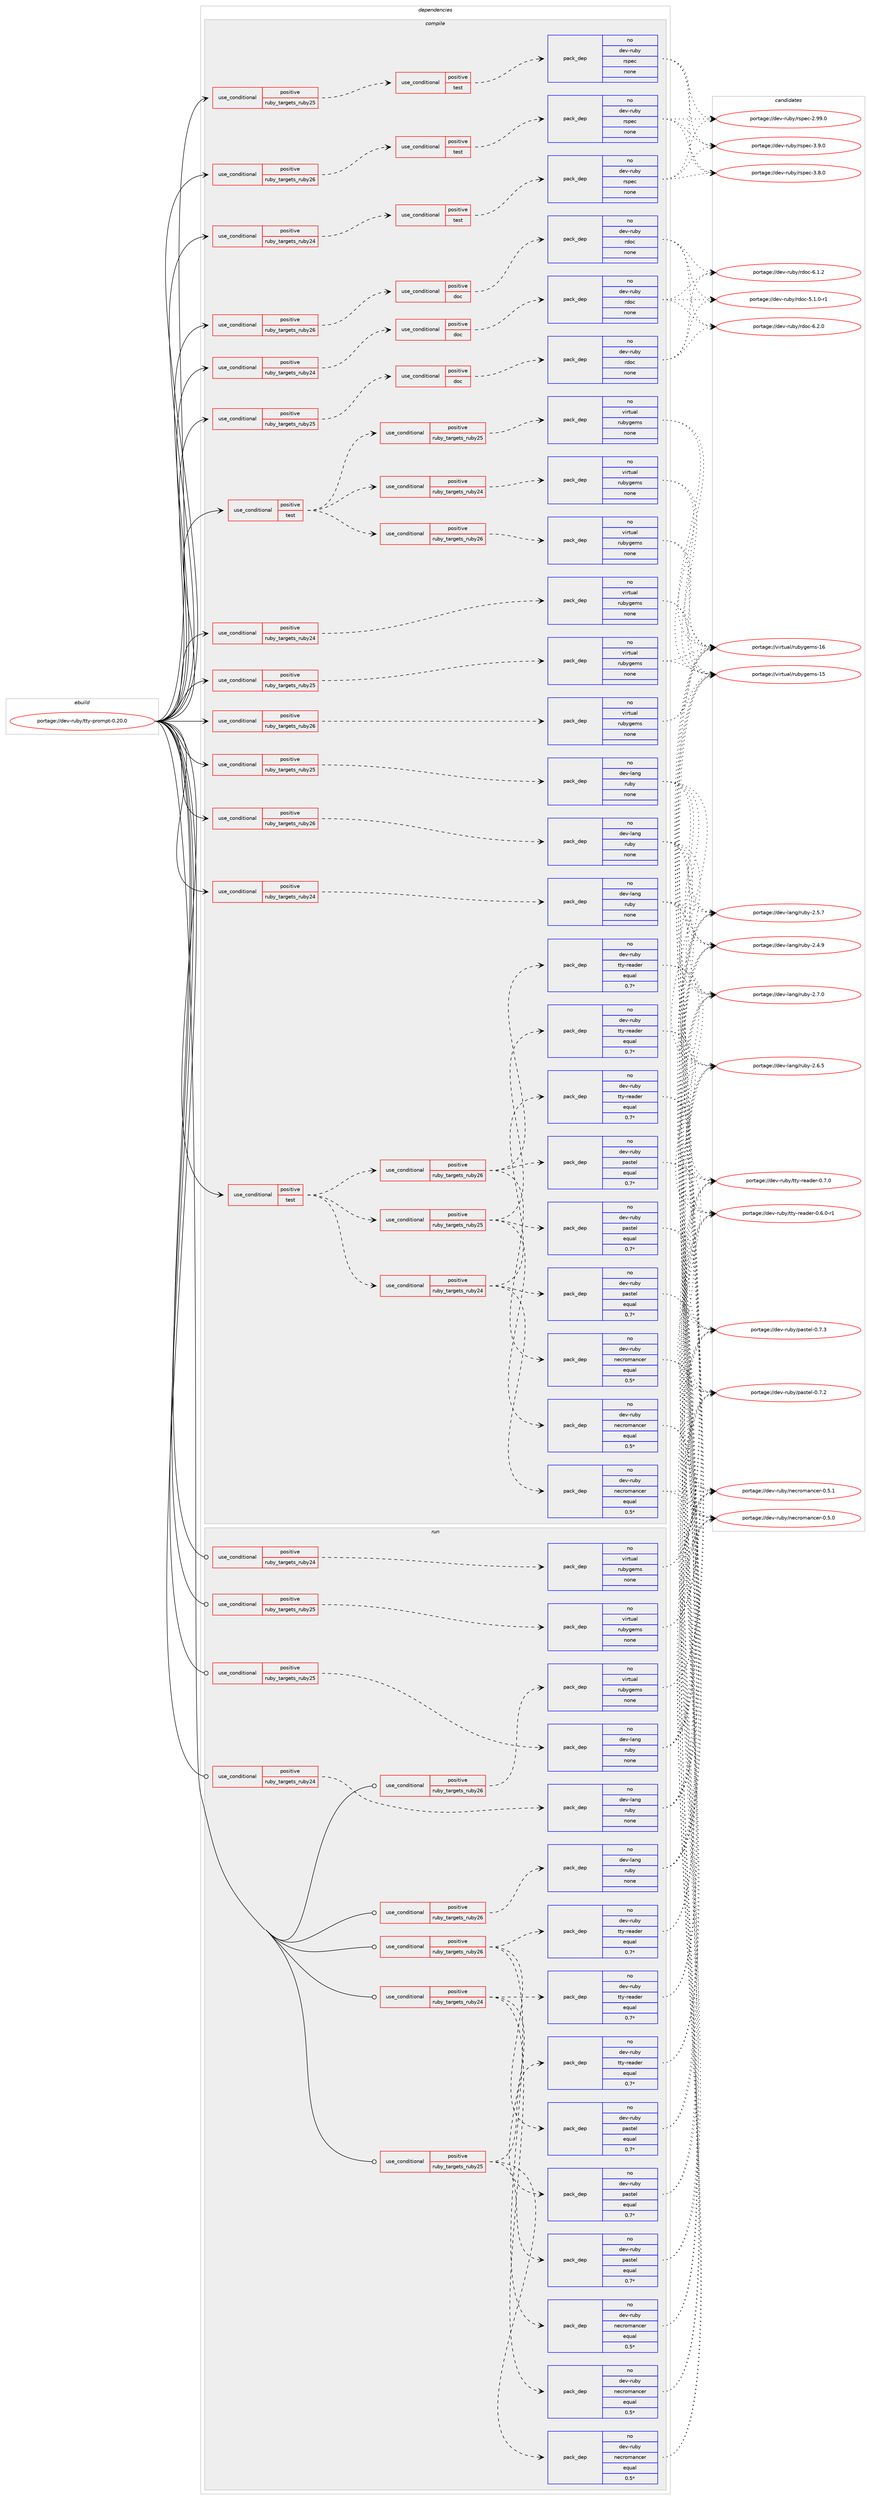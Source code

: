 digraph prolog {

# *************
# Graph options
# *************

newrank=true;
concentrate=true;
compound=true;
graph [rankdir=LR,fontname=Helvetica,fontsize=10,ranksep=1.5];#, ranksep=2.5, nodesep=0.2];
edge  [arrowhead=vee];
node  [fontname=Helvetica,fontsize=10];

# **********
# The ebuild
# **********

subgraph cluster_leftcol {
color=gray;
label=<<i>ebuild</i>>;
id [label="portage://dev-ruby/tty-prompt-0.20.0", color=red, width=4, href="../dev-ruby/tty-prompt-0.20.0.svg"];
}

# ****************
# The dependencies
# ****************

subgraph cluster_midcol {
color=gray;
label=<<i>dependencies</i>>;
subgraph cluster_compile {
fillcolor="#eeeeee";
style=filled;
label=<<i>compile</i>>;
subgraph cond65894 {
dependency313075 [label=<<TABLE BORDER="0" CELLBORDER="1" CELLSPACING="0" CELLPADDING="4"><TR><TD ROWSPAN="3" CELLPADDING="10">use_conditional</TD></TR><TR><TD>positive</TD></TR><TR><TD>ruby_targets_ruby24</TD></TR></TABLE>>, shape=none, color=red];
subgraph cond65895 {
dependency313076 [label=<<TABLE BORDER="0" CELLBORDER="1" CELLSPACING="0" CELLPADDING="4"><TR><TD ROWSPAN="3" CELLPADDING="10">use_conditional</TD></TR><TR><TD>positive</TD></TR><TR><TD>doc</TD></TR></TABLE>>, shape=none, color=red];
subgraph pack242450 {
dependency313077 [label=<<TABLE BORDER="0" CELLBORDER="1" CELLSPACING="0" CELLPADDING="4" WIDTH="220"><TR><TD ROWSPAN="6" CELLPADDING="30">pack_dep</TD></TR><TR><TD WIDTH="110">no</TD></TR><TR><TD>dev-ruby</TD></TR><TR><TD>rdoc</TD></TR><TR><TD>none</TD></TR><TR><TD></TD></TR></TABLE>>, shape=none, color=blue];
}
dependency313076:e -> dependency313077:w [weight=20,style="dashed",arrowhead="vee"];
}
dependency313075:e -> dependency313076:w [weight=20,style="dashed",arrowhead="vee"];
}
id:e -> dependency313075:w [weight=20,style="solid",arrowhead="vee"];
subgraph cond65896 {
dependency313078 [label=<<TABLE BORDER="0" CELLBORDER="1" CELLSPACING="0" CELLPADDING="4"><TR><TD ROWSPAN="3" CELLPADDING="10">use_conditional</TD></TR><TR><TD>positive</TD></TR><TR><TD>ruby_targets_ruby24</TD></TR></TABLE>>, shape=none, color=red];
subgraph cond65897 {
dependency313079 [label=<<TABLE BORDER="0" CELLBORDER="1" CELLSPACING="0" CELLPADDING="4"><TR><TD ROWSPAN="3" CELLPADDING="10">use_conditional</TD></TR><TR><TD>positive</TD></TR><TR><TD>test</TD></TR></TABLE>>, shape=none, color=red];
subgraph pack242451 {
dependency313080 [label=<<TABLE BORDER="0" CELLBORDER="1" CELLSPACING="0" CELLPADDING="4" WIDTH="220"><TR><TD ROWSPAN="6" CELLPADDING="30">pack_dep</TD></TR><TR><TD WIDTH="110">no</TD></TR><TR><TD>dev-ruby</TD></TR><TR><TD>rspec</TD></TR><TR><TD>none</TD></TR><TR><TD></TD></TR></TABLE>>, shape=none, color=blue];
}
dependency313079:e -> dependency313080:w [weight=20,style="dashed",arrowhead="vee"];
}
dependency313078:e -> dependency313079:w [weight=20,style="dashed",arrowhead="vee"];
}
id:e -> dependency313078:w [weight=20,style="solid",arrowhead="vee"];
subgraph cond65898 {
dependency313081 [label=<<TABLE BORDER="0" CELLBORDER="1" CELLSPACING="0" CELLPADDING="4"><TR><TD ROWSPAN="3" CELLPADDING="10">use_conditional</TD></TR><TR><TD>positive</TD></TR><TR><TD>ruby_targets_ruby24</TD></TR></TABLE>>, shape=none, color=red];
subgraph pack242452 {
dependency313082 [label=<<TABLE BORDER="0" CELLBORDER="1" CELLSPACING="0" CELLPADDING="4" WIDTH="220"><TR><TD ROWSPAN="6" CELLPADDING="30">pack_dep</TD></TR><TR><TD WIDTH="110">no</TD></TR><TR><TD>dev-lang</TD></TR><TR><TD>ruby</TD></TR><TR><TD>none</TD></TR><TR><TD></TD></TR></TABLE>>, shape=none, color=blue];
}
dependency313081:e -> dependency313082:w [weight=20,style="dashed",arrowhead="vee"];
}
id:e -> dependency313081:w [weight=20,style="solid",arrowhead="vee"];
subgraph cond65899 {
dependency313083 [label=<<TABLE BORDER="0" CELLBORDER="1" CELLSPACING="0" CELLPADDING="4"><TR><TD ROWSPAN="3" CELLPADDING="10">use_conditional</TD></TR><TR><TD>positive</TD></TR><TR><TD>ruby_targets_ruby24</TD></TR></TABLE>>, shape=none, color=red];
subgraph pack242453 {
dependency313084 [label=<<TABLE BORDER="0" CELLBORDER="1" CELLSPACING="0" CELLPADDING="4" WIDTH="220"><TR><TD ROWSPAN="6" CELLPADDING="30">pack_dep</TD></TR><TR><TD WIDTH="110">no</TD></TR><TR><TD>virtual</TD></TR><TR><TD>rubygems</TD></TR><TR><TD>none</TD></TR><TR><TD></TD></TR></TABLE>>, shape=none, color=blue];
}
dependency313083:e -> dependency313084:w [weight=20,style="dashed",arrowhead="vee"];
}
id:e -> dependency313083:w [weight=20,style="solid",arrowhead="vee"];
subgraph cond65900 {
dependency313085 [label=<<TABLE BORDER="0" CELLBORDER="1" CELLSPACING="0" CELLPADDING="4"><TR><TD ROWSPAN="3" CELLPADDING="10">use_conditional</TD></TR><TR><TD>positive</TD></TR><TR><TD>ruby_targets_ruby25</TD></TR></TABLE>>, shape=none, color=red];
subgraph cond65901 {
dependency313086 [label=<<TABLE BORDER="0" CELLBORDER="1" CELLSPACING="0" CELLPADDING="4"><TR><TD ROWSPAN="3" CELLPADDING="10">use_conditional</TD></TR><TR><TD>positive</TD></TR><TR><TD>doc</TD></TR></TABLE>>, shape=none, color=red];
subgraph pack242454 {
dependency313087 [label=<<TABLE BORDER="0" CELLBORDER="1" CELLSPACING="0" CELLPADDING="4" WIDTH="220"><TR><TD ROWSPAN="6" CELLPADDING="30">pack_dep</TD></TR><TR><TD WIDTH="110">no</TD></TR><TR><TD>dev-ruby</TD></TR><TR><TD>rdoc</TD></TR><TR><TD>none</TD></TR><TR><TD></TD></TR></TABLE>>, shape=none, color=blue];
}
dependency313086:e -> dependency313087:w [weight=20,style="dashed",arrowhead="vee"];
}
dependency313085:e -> dependency313086:w [weight=20,style="dashed",arrowhead="vee"];
}
id:e -> dependency313085:w [weight=20,style="solid",arrowhead="vee"];
subgraph cond65902 {
dependency313088 [label=<<TABLE BORDER="0" CELLBORDER="1" CELLSPACING="0" CELLPADDING="4"><TR><TD ROWSPAN="3" CELLPADDING="10">use_conditional</TD></TR><TR><TD>positive</TD></TR><TR><TD>ruby_targets_ruby25</TD></TR></TABLE>>, shape=none, color=red];
subgraph cond65903 {
dependency313089 [label=<<TABLE BORDER="0" CELLBORDER="1" CELLSPACING="0" CELLPADDING="4"><TR><TD ROWSPAN="3" CELLPADDING="10">use_conditional</TD></TR><TR><TD>positive</TD></TR><TR><TD>test</TD></TR></TABLE>>, shape=none, color=red];
subgraph pack242455 {
dependency313090 [label=<<TABLE BORDER="0" CELLBORDER="1" CELLSPACING="0" CELLPADDING="4" WIDTH="220"><TR><TD ROWSPAN="6" CELLPADDING="30">pack_dep</TD></TR><TR><TD WIDTH="110">no</TD></TR><TR><TD>dev-ruby</TD></TR><TR><TD>rspec</TD></TR><TR><TD>none</TD></TR><TR><TD></TD></TR></TABLE>>, shape=none, color=blue];
}
dependency313089:e -> dependency313090:w [weight=20,style="dashed",arrowhead="vee"];
}
dependency313088:e -> dependency313089:w [weight=20,style="dashed",arrowhead="vee"];
}
id:e -> dependency313088:w [weight=20,style="solid",arrowhead="vee"];
subgraph cond65904 {
dependency313091 [label=<<TABLE BORDER="0" CELLBORDER="1" CELLSPACING="0" CELLPADDING="4"><TR><TD ROWSPAN="3" CELLPADDING="10">use_conditional</TD></TR><TR><TD>positive</TD></TR><TR><TD>ruby_targets_ruby25</TD></TR></TABLE>>, shape=none, color=red];
subgraph pack242456 {
dependency313092 [label=<<TABLE BORDER="0" CELLBORDER="1" CELLSPACING="0" CELLPADDING="4" WIDTH="220"><TR><TD ROWSPAN="6" CELLPADDING="30">pack_dep</TD></TR><TR><TD WIDTH="110">no</TD></TR><TR><TD>dev-lang</TD></TR><TR><TD>ruby</TD></TR><TR><TD>none</TD></TR><TR><TD></TD></TR></TABLE>>, shape=none, color=blue];
}
dependency313091:e -> dependency313092:w [weight=20,style="dashed",arrowhead="vee"];
}
id:e -> dependency313091:w [weight=20,style="solid",arrowhead="vee"];
subgraph cond65905 {
dependency313093 [label=<<TABLE BORDER="0" CELLBORDER="1" CELLSPACING="0" CELLPADDING="4"><TR><TD ROWSPAN="3" CELLPADDING="10">use_conditional</TD></TR><TR><TD>positive</TD></TR><TR><TD>ruby_targets_ruby25</TD></TR></TABLE>>, shape=none, color=red];
subgraph pack242457 {
dependency313094 [label=<<TABLE BORDER="0" CELLBORDER="1" CELLSPACING="0" CELLPADDING="4" WIDTH="220"><TR><TD ROWSPAN="6" CELLPADDING="30">pack_dep</TD></TR><TR><TD WIDTH="110">no</TD></TR><TR><TD>virtual</TD></TR><TR><TD>rubygems</TD></TR><TR><TD>none</TD></TR><TR><TD></TD></TR></TABLE>>, shape=none, color=blue];
}
dependency313093:e -> dependency313094:w [weight=20,style="dashed",arrowhead="vee"];
}
id:e -> dependency313093:w [weight=20,style="solid",arrowhead="vee"];
subgraph cond65906 {
dependency313095 [label=<<TABLE BORDER="0" CELLBORDER="1" CELLSPACING="0" CELLPADDING="4"><TR><TD ROWSPAN="3" CELLPADDING="10">use_conditional</TD></TR><TR><TD>positive</TD></TR><TR><TD>ruby_targets_ruby26</TD></TR></TABLE>>, shape=none, color=red];
subgraph cond65907 {
dependency313096 [label=<<TABLE BORDER="0" CELLBORDER="1" CELLSPACING="0" CELLPADDING="4"><TR><TD ROWSPAN="3" CELLPADDING="10">use_conditional</TD></TR><TR><TD>positive</TD></TR><TR><TD>doc</TD></TR></TABLE>>, shape=none, color=red];
subgraph pack242458 {
dependency313097 [label=<<TABLE BORDER="0" CELLBORDER="1" CELLSPACING="0" CELLPADDING="4" WIDTH="220"><TR><TD ROWSPAN="6" CELLPADDING="30">pack_dep</TD></TR><TR><TD WIDTH="110">no</TD></TR><TR><TD>dev-ruby</TD></TR><TR><TD>rdoc</TD></TR><TR><TD>none</TD></TR><TR><TD></TD></TR></TABLE>>, shape=none, color=blue];
}
dependency313096:e -> dependency313097:w [weight=20,style="dashed",arrowhead="vee"];
}
dependency313095:e -> dependency313096:w [weight=20,style="dashed",arrowhead="vee"];
}
id:e -> dependency313095:w [weight=20,style="solid",arrowhead="vee"];
subgraph cond65908 {
dependency313098 [label=<<TABLE BORDER="0" CELLBORDER="1" CELLSPACING="0" CELLPADDING="4"><TR><TD ROWSPAN="3" CELLPADDING="10">use_conditional</TD></TR><TR><TD>positive</TD></TR><TR><TD>ruby_targets_ruby26</TD></TR></TABLE>>, shape=none, color=red];
subgraph cond65909 {
dependency313099 [label=<<TABLE BORDER="0" CELLBORDER="1" CELLSPACING="0" CELLPADDING="4"><TR><TD ROWSPAN="3" CELLPADDING="10">use_conditional</TD></TR><TR><TD>positive</TD></TR><TR><TD>test</TD></TR></TABLE>>, shape=none, color=red];
subgraph pack242459 {
dependency313100 [label=<<TABLE BORDER="0" CELLBORDER="1" CELLSPACING="0" CELLPADDING="4" WIDTH="220"><TR><TD ROWSPAN="6" CELLPADDING="30">pack_dep</TD></TR><TR><TD WIDTH="110">no</TD></TR><TR><TD>dev-ruby</TD></TR><TR><TD>rspec</TD></TR><TR><TD>none</TD></TR><TR><TD></TD></TR></TABLE>>, shape=none, color=blue];
}
dependency313099:e -> dependency313100:w [weight=20,style="dashed",arrowhead="vee"];
}
dependency313098:e -> dependency313099:w [weight=20,style="dashed",arrowhead="vee"];
}
id:e -> dependency313098:w [weight=20,style="solid",arrowhead="vee"];
subgraph cond65910 {
dependency313101 [label=<<TABLE BORDER="0" CELLBORDER="1" CELLSPACING="0" CELLPADDING="4"><TR><TD ROWSPAN="3" CELLPADDING="10">use_conditional</TD></TR><TR><TD>positive</TD></TR><TR><TD>ruby_targets_ruby26</TD></TR></TABLE>>, shape=none, color=red];
subgraph pack242460 {
dependency313102 [label=<<TABLE BORDER="0" CELLBORDER="1" CELLSPACING="0" CELLPADDING="4" WIDTH="220"><TR><TD ROWSPAN="6" CELLPADDING="30">pack_dep</TD></TR><TR><TD WIDTH="110">no</TD></TR><TR><TD>dev-lang</TD></TR><TR><TD>ruby</TD></TR><TR><TD>none</TD></TR><TR><TD></TD></TR></TABLE>>, shape=none, color=blue];
}
dependency313101:e -> dependency313102:w [weight=20,style="dashed",arrowhead="vee"];
}
id:e -> dependency313101:w [weight=20,style="solid",arrowhead="vee"];
subgraph cond65911 {
dependency313103 [label=<<TABLE BORDER="0" CELLBORDER="1" CELLSPACING="0" CELLPADDING="4"><TR><TD ROWSPAN="3" CELLPADDING="10">use_conditional</TD></TR><TR><TD>positive</TD></TR><TR><TD>ruby_targets_ruby26</TD></TR></TABLE>>, shape=none, color=red];
subgraph pack242461 {
dependency313104 [label=<<TABLE BORDER="0" CELLBORDER="1" CELLSPACING="0" CELLPADDING="4" WIDTH="220"><TR><TD ROWSPAN="6" CELLPADDING="30">pack_dep</TD></TR><TR><TD WIDTH="110">no</TD></TR><TR><TD>virtual</TD></TR><TR><TD>rubygems</TD></TR><TR><TD>none</TD></TR><TR><TD></TD></TR></TABLE>>, shape=none, color=blue];
}
dependency313103:e -> dependency313104:w [weight=20,style="dashed",arrowhead="vee"];
}
id:e -> dependency313103:w [weight=20,style="solid",arrowhead="vee"];
subgraph cond65912 {
dependency313105 [label=<<TABLE BORDER="0" CELLBORDER="1" CELLSPACING="0" CELLPADDING="4"><TR><TD ROWSPAN="3" CELLPADDING="10">use_conditional</TD></TR><TR><TD>positive</TD></TR><TR><TD>test</TD></TR></TABLE>>, shape=none, color=red];
subgraph cond65913 {
dependency313106 [label=<<TABLE BORDER="0" CELLBORDER="1" CELLSPACING="0" CELLPADDING="4"><TR><TD ROWSPAN="3" CELLPADDING="10">use_conditional</TD></TR><TR><TD>positive</TD></TR><TR><TD>ruby_targets_ruby24</TD></TR></TABLE>>, shape=none, color=red];
subgraph pack242462 {
dependency313107 [label=<<TABLE BORDER="0" CELLBORDER="1" CELLSPACING="0" CELLPADDING="4" WIDTH="220"><TR><TD ROWSPAN="6" CELLPADDING="30">pack_dep</TD></TR><TR><TD WIDTH="110">no</TD></TR><TR><TD>dev-ruby</TD></TR><TR><TD>necromancer</TD></TR><TR><TD>equal</TD></TR><TR><TD>0.5*</TD></TR></TABLE>>, shape=none, color=blue];
}
dependency313106:e -> dependency313107:w [weight=20,style="dashed",arrowhead="vee"];
subgraph pack242463 {
dependency313108 [label=<<TABLE BORDER="0" CELLBORDER="1" CELLSPACING="0" CELLPADDING="4" WIDTH="220"><TR><TD ROWSPAN="6" CELLPADDING="30">pack_dep</TD></TR><TR><TD WIDTH="110">no</TD></TR><TR><TD>dev-ruby</TD></TR><TR><TD>pastel</TD></TR><TR><TD>equal</TD></TR><TR><TD>0.7*</TD></TR></TABLE>>, shape=none, color=blue];
}
dependency313106:e -> dependency313108:w [weight=20,style="dashed",arrowhead="vee"];
subgraph pack242464 {
dependency313109 [label=<<TABLE BORDER="0" CELLBORDER="1" CELLSPACING="0" CELLPADDING="4" WIDTH="220"><TR><TD ROWSPAN="6" CELLPADDING="30">pack_dep</TD></TR><TR><TD WIDTH="110">no</TD></TR><TR><TD>dev-ruby</TD></TR><TR><TD>tty-reader</TD></TR><TR><TD>equal</TD></TR><TR><TD>0.7*</TD></TR></TABLE>>, shape=none, color=blue];
}
dependency313106:e -> dependency313109:w [weight=20,style="dashed",arrowhead="vee"];
}
dependency313105:e -> dependency313106:w [weight=20,style="dashed",arrowhead="vee"];
subgraph cond65914 {
dependency313110 [label=<<TABLE BORDER="0" CELLBORDER="1" CELLSPACING="0" CELLPADDING="4"><TR><TD ROWSPAN="3" CELLPADDING="10">use_conditional</TD></TR><TR><TD>positive</TD></TR><TR><TD>ruby_targets_ruby25</TD></TR></TABLE>>, shape=none, color=red];
subgraph pack242465 {
dependency313111 [label=<<TABLE BORDER="0" CELLBORDER="1" CELLSPACING="0" CELLPADDING="4" WIDTH="220"><TR><TD ROWSPAN="6" CELLPADDING="30">pack_dep</TD></TR><TR><TD WIDTH="110">no</TD></TR><TR><TD>dev-ruby</TD></TR><TR><TD>necromancer</TD></TR><TR><TD>equal</TD></TR><TR><TD>0.5*</TD></TR></TABLE>>, shape=none, color=blue];
}
dependency313110:e -> dependency313111:w [weight=20,style="dashed",arrowhead="vee"];
subgraph pack242466 {
dependency313112 [label=<<TABLE BORDER="0" CELLBORDER="1" CELLSPACING="0" CELLPADDING="4" WIDTH="220"><TR><TD ROWSPAN="6" CELLPADDING="30">pack_dep</TD></TR><TR><TD WIDTH="110">no</TD></TR><TR><TD>dev-ruby</TD></TR><TR><TD>pastel</TD></TR><TR><TD>equal</TD></TR><TR><TD>0.7*</TD></TR></TABLE>>, shape=none, color=blue];
}
dependency313110:e -> dependency313112:w [weight=20,style="dashed",arrowhead="vee"];
subgraph pack242467 {
dependency313113 [label=<<TABLE BORDER="0" CELLBORDER="1" CELLSPACING="0" CELLPADDING="4" WIDTH="220"><TR><TD ROWSPAN="6" CELLPADDING="30">pack_dep</TD></TR><TR><TD WIDTH="110">no</TD></TR><TR><TD>dev-ruby</TD></TR><TR><TD>tty-reader</TD></TR><TR><TD>equal</TD></TR><TR><TD>0.7*</TD></TR></TABLE>>, shape=none, color=blue];
}
dependency313110:e -> dependency313113:w [weight=20,style="dashed",arrowhead="vee"];
}
dependency313105:e -> dependency313110:w [weight=20,style="dashed",arrowhead="vee"];
subgraph cond65915 {
dependency313114 [label=<<TABLE BORDER="0" CELLBORDER="1" CELLSPACING="0" CELLPADDING="4"><TR><TD ROWSPAN="3" CELLPADDING="10">use_conditional</TD></TR><TR><TD>positive</TD></TR><TR><TD>ruby_targets_ruby26</TD></TR></TABLE>>, shape=none, color=red];
subgraph pack242468 {
dependency313115 [label=<<TABLE BORDER="0" CELLBORDER="1" CELLSPACING="0" CELLPADDING="4" WIDTH="220"><TR><TD ROWSPAN="6" CELLPADDING="30">pack_dep</TD></TR><TR><TD WIDTH="110">no</TD></TR><TR><TD>dev-ruby</TD></TR><TR><TD>necromancer</TD></TR><TR><TD>equal</TD></TR><TR><TD>0.5*</TD></TR></TABLE>>, shape=none, color=blue];
}
dependency313114:e -> dependency313115:w [weight=20,style="dashed",arrowhead="vee"];
subgraph pack242469 {
dependency313116 [label=<<TABLE BORDER="0" CELLBORDER="1" CELLSPACING="0" CELLPADDING="4" WIDTH="220"><TR><TD ROWSPAN="6" CELLPADDING="30">pack_dep</TD></TR><TR><TD WIDTH="110">no</TD></TR><TR><TD>dev-ruby</TD></TR><TR><TD>pastel</TD></TR><TR><TD>equal</TD></TR><TR><TD>0.7*</TD></TR></TABLE>>, shape=none, color=blue];
}
dependency313114:e -> dependency313116:w [weight=20,style="dashed",arrowhead="vee"];
subgraph pack242470 {
dependency313117 [label=<<TABLE BORDER="0" CELLBORDER="1" CELLSPACING="0" CELLPADDING="4" WIDTH="220"><TR><TD ROWSPAN="6" CELLPADDING="30">pack_dep</TD></TR><TR><TD WIDTH="110">no</TD></TR><TR><TD>dev-ruby</TD></TR><TR><TD>tty-reader</TD></TR><TR><TD>equal</TD></TR><TR><TD>0.7*</TD></TR></TABLE>>, shape=none, color=blue];
}
dependency313114:e -> dependency313117:w [weight=20,style="dashed",arrowhead="vee"];
}
dependency313105:e -> dependency313114:w [weight=20,style="dashed",arrowhead="vee"];
}
id:e -> dependency313105:w [weight=20,style="solid",arrowhead="vee"];
subgraph cond65916 {
dependency313118 [label=<<TABLE BORDER="0" CELLBORDER="1" CELLSPACING="0" CELLPADDING="4"><TR><TD ROWSPAN="3" CELLPADDING="10">use_conditional</TD></TR><TR><TD>positive</TD></TR><TR><TD>test</TD></TR></TABLE>>, shape=none, color=red];
subgraph cond65917 {
dependency313119 [label=<<TABLE BORDER="0" CELLBORDER="1" CELLSPACING="0" CELLPADDING="4"><TR><TD ROWSPAN="3" CELLPADDING="10">use_conditional</TD></TR><TR><TD>positive</TD></TR><TR><TD>ruby_targets_ruby24</TD></TR></TABLE>>, shape=none, color=red];
subgraph pack242471 {
dependency313120 [label=<<TABLE BORDER="0" CELLBORDER="1" CELLSPACING="0" CELLPADDING="4" WIDTH="220"><TR><TD ROWSPAN="6" CELLPADDING="30">pack_dep</TD></TR><TR><TD WIDTH="110">no</TD></TR><TR><TD>virtual</TD></TR><TR><TD>rubygems</TD></TR><TR><TD>none</TD></TR><TR><TD></TD></TR></TABLE>>, shape=none, color=blue];
}
dependency313119:e -> dependency313120:w [weight=20,style="dashed",arrowhead="vee"];
}
dependency313118:e -> dependency313119:w [weight=20,style="dashed",arrowhead="vee"];
subgraph cond65918 {
dependency313121 [label=<<TABLE BORDER="0" CELLBORDER="1" CELLSPACING="0" CELLPADDING="4"><TR><TD ROWSPAN="3" CELLPADDING="10">use_conditional</TD></TR><TR><TD>positive</TD></TR><TR><TD>ruby_targets_ruby25</TD></TR></TABLE>>, shape=none, color=red];
subgraph pack242472 {
dependency313122 [label=<<TABLE BORDER="0" CELLBORDER="1" CELLSPACING="0" CELLPADDING="4" WIDTH="220"><TR><TD ROWSPAN="6" CELLPADDING="30">pack_dep</TD></TR><TR><TD WIDTH="110">no</TD></TR><TR><TD>virtual</TD></TR><TR><TD>rubygems</TD></TR><TR><TD>none</TD></TR><TR><TD></TD></TR></TABLE>>, shape=none, color=blue];
}
dependency313121:e -> dependency313122:w [weight=20,style="dashed",arrowhead="vee"];
}
dependency313118:e -> dependency313121:w [weight=20,style="dashed",arrowhead="vee"];
subgraph cond65919 {
dependency313123 [label=<<TABLE BORDER="0" CELLBORDER="1" CELLSPACING="0" CELLPADDING="4"><TR><TD ROWSPAN="3" CELLPADDING="10">use_conditional</TD></TR><TR><TD>positive</TD></TR><TR><TD>ruby_targets_ruby26</TD></TR></TABLE>>, shape=none, color=red];
subgraph pack242473 {
dependency313124 [label=<<TABLE BORDER="0" CELLBORDER="1" CELLSPACING="0" CELLPADDING="4" WIDTH="220"><TR><TD ROWSPAN="6" CELLPADDING="30">pack_dep</TD></TR><TR><TD WIDTH="110">no</TD></TR><TR><TD>virtual</TD></TR><TR><TD>rubygems</TD></TR><TR><TD>none</TD></TR><TR><TD></TD></TR></TABLE>>, shape=none, color=blue];
}
dependency313123:e -> dependency313124:w [weight=20,style="dashed",arrowhead="vee"];
}
dependency313118:e -> dependency313123:w [weight=20,style="dashed",arrowhead="vee"];
}
id:e -> dependency313118:w [weight=20,style="solid",arrowhead="vee"];
}
subgraph cluster_compileandrun {
fillcolor="#eeeeee";
style=filled;
label=<<i>compile and run</i>>;
}
subgraph cluster_run {
fillcolor="#eeeeee";
style=filled;
label=<<i>run</i>>;
subgraph cond65920 {
dependency313125 [label=<<TABLE BORDER="0" CELLBORDER="1" CELLSPACING="0" CELLPADDING="4"><TR><TD ROWSPAN="3" CELLPADDING="10">use_conditional</TD></TR><TR><TD>positive</TD></TR><TR><TD>ruby_targets_ruby24</TD></TR></TABLE>>, shape=none, color=red];
subgraph pack242474 {
dependency313126 [label=<<TABLE BORDER="0" CELLBORDER="1" CELLSPACING="0" CELLPADDING="4" WIDTH="220"><TR><TD ROWSPAN="6" CELLPADDING="30">pack_dep</TD></TR><TR><TD WIDTH="110">no</TD></TR><TR><TD>dev-lang</TD></TR><TR><TD>ruby</TD></TR><TR><TD>none</TD></TR><TR><TD></TD></TR></TABLE>>, shape=none, color=blue];
}
dependency313125:e -> dependency313126:w [weight=20,style="dashed",arrowhead="vee"];
}
id:e -> dependency313125:w [weight=20,style="solid",arrowhead="odot"];
subgraph cond65921 {
dependency313127 [label=<<TABLE BORDER="0" CELLBORDER="1" CELLSPACING="0" CELLPADDING="4"><TR><TD ROWSPAN="3" CELLPADDING="10">use_conditional</TD></TR><TR><TD>positive</TD></TR><TR><TD>ruby_targets_ruby24</TD></TR></TABLE>>, shape=none, color=red];
subgraph pack242475 {
dependency313128 [label=<<TABLE BORDER="0" CELLBORDER="1" CELLSPACING="0" CELLPADDING="4" WIDTH="220"><TR><TD ROWSPAN="6" CELLPADDING="30">pack_dep</TD></TR><TR><TD WIDTH="110">no</TD></TR><TR><TD>dev-ruby</TD></TR><TR><TD>necromancer</TD></TR><TR><TD>equal</TD></TR><TR><TD>0.5*</TD></TR></TABLE>>, shape=none, color=blue];
}
dependency313127:e -> dependency313128:w [weight=20,style="dashed",arrowhead="vee"];
subgraph pack242476 {
dependency313129 [label=<<TABLE BORDER="0" CELLBORDER="1" CELLSPACING="0" CELLPADDING="4" WIDTH="220"><TR><TD ROWSPAN="6" CELLPADDING="30">pack_dep</TD></TR><TR><TD WIDTH="110">no</TD></TR><TR><TD>dev-ruby</TD></TR><TR><TD>pastel</TD></TR><TR><TD>equal</TD></TR><TR><TD>0.7*</TD></TR></TABLE>>, shape=none, color=blue];
}
dependency313127:e -> dependency313129:w [weight=20,style="dashed",arrowhead="vee"];
subgraph pack242477 {
dependency313130 [label=<<TABLE BORDER="0" CELLBORDER="1" CELLSPACING="0" CELLPADDING="4" WIDTH="220"><TR><TD ROWSPAN="6" CELLPADDING="30">pack_dep</TD></TR><TR><TD WIDTH="110">no</TD></TR><TR><TD>dev-ruby</TD></TR><TR><TD>tty-reader</TD></TR><TR><TD>equal</TD></TR><TR><TD>0.7*</TD></TR></TABLE>>, shape=none, color=blue];
}
dependency313127:e -> dependency313130:w [weight=20,style="dashed",arrowhead="vee"];
}
id:e -> dependency313127:w [weight=20,style="solid",arrowhead="odot"];
subgraph cond65922 {
dependency313131 [label=<<TABLE BORDER="0" CELLBORDER="1" CELLSPACING="0" CELLPADDING="4"><TR><TD ROWSPAN="3" CELLPADDING="10">use_conditional</TD></TR><TR><TD>positive</TD></TR><TR><TD>ruby_targets_ruby24</TD></TR></TABLE>>, shape=none, color=red];
subgraph pack242478 {
dependency313132 [label=<<TABLE BORDER="0" CELLBORDER="1" CELLSPACING="0" CELLPADDING="4" WIDTH="220"><TR><TD ROWSPAN="6" CELLPADDING="30">pack_dep</TD></TR><TR><TD WIDTH="110">no</TD></TR><TR><TD>virtual</TD></TR><TR><TD>rubygems</TD></TR><TR><TD>none</TD></TR><TR><TD></TD></TR></TABLE>>, shape=none, color=blue];
}
dependency313131:e -> dependency313132:w [weight=20,style="dashed",arrowhead="vee"];
}
id:e -> dependency313131:w [weight=20,style="solid",arrowhead="odot"];
subgraph cond65923 {
dependency313133 [label=<<TABLE BORDER="0" CELLBORDER="1" CELLSPACING="0" CELLPADDING="4"><TR><TD ROWSPAN="3" CELLPADDING="10">use_conditional</TD></TR><TR><TD>positive</TD></TR><TR><TD>ruby_targets_ruby25</TD></TR></TABLE>>, shape=none, color=red];
subgraph pack242479 {
dependency313134 [label=<<TABLE BORDER="0" CELLBORDER="1" CELLSPACING="0" CELLPADDING="4" WIDTH="220"><TR><TD ROWSPAN="6" CELLPADDING="30">pack_dep</TD></TR><TR><TD WIDTH="110">no</TD></TR><TR><TD>dev-lang</TD></TR><TR><TD>ruby</TD></TR><TR><TD>none</TD></TR><TR><TD></TD></TR></TABLE>>, shape=none, color=blue];
}
dependency313133:e -> dependency313134:w [weight=20,style="dashed",arrowhead="vee"];
}
id:e -> dependency313133:w [weight=20,style="solid",arrowhead="odot"];
subgraph cond65924 {
dependency313135 [label=<<TABLE BORDER="0" CELLBORDER="1" CELLSPACING="0" CELLPADDING="4"><TR><TD ROWSPAN="3" CELLPADDING="10">use_conditional</TD></TR><TR><TD>positive</TD></TR><TR><TD>ruby_targets_ruby25</TD></TR></TABLE>>, shape=none, color=red];
subgraph pack242480 {
dependency313136 [label=<<TABLE BORDER="0" CELLBORDER="1" CELLSPACING="0" CELLPADDING="4" WIDTH="220"><TR><TD ROWSPAN="6" CELLPADDING="30">pack_dep</TD></TR><TR><TD WIDTH="110">no</TD></TR><TR><TD>dev-ruby</TD></TR><TR><TD>necromancer</TD></TR><TR><TD>equal</TD></TR><TR><TD>0.5*</TD></TR></TABLE>>, shape=none, color=blue];
}
dependency313135:e -> dependency313136:w [weight=20,style="dashed",arrowhead="vee"];
subgraph pack242481 {
dependency313137 [label=<<TABLE BORDER="0" CELLBORDER="1" CELLSPACING="0" CELLPADDING="4" WIDTH="220"><TR><TD ROWSPAN="6" CELLPADDING="30">pack_dep</TD></TR><TR><TD WIDTH="110">no</TD></TR><TR><TD>dev-ruby</TD></TR><TR><TD>pastel</TD></TR><TR><TD>equal</TD></TR><TR><TD>0.7*</TD></TR></TABLE>>, shape=none, color=blue];
}
dependency313135:e -> dependency313137:w [weight=20,style="dashed",arrowhead="vee"];
subgraph pack242482 {
dependency313138 [label=<<TABLE BORDER="0" CELLBORDER="1" CELLSPACING="0" CELLPADDING="4" WIDTH="220"><TR><TD ROWSPAN="6" CELLPADDING="30">pack_dep</TD></TR><TR><TD WIDTH="110">no</TD></TR><TR><TD>dev-ruby</TD></TR><TR><TD>tty-reader</TD></TR><TR><TD>equal</TD></TR><TR><TD>0.7*</TD></TR></TABLE>>, shape=none, color=blue];
}
dependency313135:e -> dependency313138:w [weight=20,style="dashed",arrowhead="vee"];
}
id:e -> dependency313135:w [weight=20,style="solid",arrowhead="odot"];
subgraph cond65925 {
dependency313139 [label=<<TABLE BORDER="0" CELLBORDER="1" CELLSPACING="0" CELLPADDING="4"><TR><TD ROWSPAN="3" CELLPADDING="10">use_conditional</TD></TR><TR><TD>positive</TD></TR><TR><TD>ruby_targets_ruby25</TD></TR></TABLE>>, shape=none, color=red];
subgraph pack242483 {
dependency313140 [label=<<TABLE BORDER="0" CELLBORDER="1" CELLSPACING="0" CELLPADDING="4" WIDTH="220"><TR><TD ROWSPAN="6" CELLPADDING="30">pack_dep</TD></TR><TR><TD WIDTH="110">no</TD></TR><TR><TD>virtual</TD></TR><TR><TD>rubygems</TD></TR><TR><TD>none</TD></TR><TR><TD></TD></TR></TABLE>>, shape=none, color=blue];
}
dependency313139:e -> dependency313140:w [weight=20,style="dashed",arrowhead="vee"];
}
id:e -> dependency313139:w [weight=20,style="solid",arrowhead="odot"];
subgraph cond65926 {
dependency313141 [label=<<TABLE BORDER="0" CELLBORDER="1" CELLSPACING="0" CELLPADDING="4"><TR><TD ROWSPAN="3" CELLPADDING="10">use_conditional</TD></TR><TR><TD>positive</TD></TR><TR><TD>ruby_targets_ruby26</TD></TR></TABLE>>, shape=none, color=red];
subgraph pack242484 {
dependency313142 [label=<<TABLE BORDER="0" CELLBORDER="1" CELLSPACING="0" CELLPADDING="4" WIDTH="220"><TR><TD ROWSPAN="6" CELLPADDING="30">pack_dep</TD></TR><TR><TD WIDTH="110">no</TD></TR><TR><TD>dev-lang</TD></TR><TR><TD>ruby</TD></TR><TR><TD>none</TD></TR><TR><TD></TD></TR></TABLE>>, shape=none, color=blue];
}
dependency313141:e -> dependency313142:w [weight=20,style="dashed",arrowhead="vee"];
}
id:e -> dependency313141:w [weight=20,style="solid",arrowhead="odot"];
subgraph cond65927 {
dependency313143 [label=<<TABLE BORDER="0" CELLBORDER="1" CELLSPACING="0" CELLPADDING="4"><TR><TD ROWSPAN="3" CELLPADDING="10">use_conditional</TD></TR><TR><TD>positive</TD></TR><TR><TD>ruby_targets_ruby26</TD></TR></TABLE>>, shape=none, color=red];
subgraph pack242485 {
dependency313144 [label=<<TABLE BORDER="0" CELLBORDER="1" CELLSPACING="0" CELLPADDING="4" WIDTH="220"><TR><TD ROWSPAN="6" CELLPADDING="30">pack_dep</TD></TR><TR><TD WIDTH="110">no</TD></TR><TR><TD>dev-ruby</TD></TR><TR><TD>necromancer</TD></TR><TR><TD>equal</TD></TR><TR><TD>0.5*</TD></TR></TABLE>>, shape=none, color=blue];
}
dependency313143:e -> dependency313144:w [weight=20,style="dashed",arrowhead="vee"];
subgraph pack242486 {
dependency313145 [label=<<TABLE BORDER="0" CELLBORDER="1" CELLSPACING="0" CELLPADDING="4" WIDTH="220"><TR><TD ROWSPAN="6" CELLPADDING="30">pack_dep</TD></TR><TR><TD WIDTH="110">no</TD></TR><TR><TD>dev-ruby</TD></TR><TR><TD>pastel</TD></TR><TR><TD>equal</TD></TR><TR><TD>0.7*</TD></TR></TABLE>>, shape=none, color=blue];
}
dependency313143:e -> dependency313145:w [weight=20,style="dashed",arrowhead="vee"];
subgraph pack242487 {
dependency313146 [label=<<TABLE BORDER="0" CELLBORDER="1" CELLSPACING="0" CELLPADDING="4" WIDTH="220"><TR><TD ROWSPAN="6" CELLPADDING="30">pack_dep</TD></TR><TR><TD WIDTH="110">no</TD></TR><TR><TD>dev-ruby</TD></TR><TR><TD>tty-reader</TD></TR><TR><TD>equal</TD></TR><TR><TD>0.7*</TD></TR></TABLE>>, shape=none, color=blue];
}
dependency313143:e -> dependency313146:w [weight=20,style="dashed",arrowhead="vee"];
}
id:e -> dependency313143:w [weight=20,style="solid",arrowhead="odot"];
subgraph cond65928 {
dependency313147 [label=<<TABLE BORDER="0" CELLBORDER="1" CELLSPACING="0" CELLPADDING="4"><TR><TD ROWSPAN="3" CELLPADDING="10">use_conditional</TD></TR><TR><TD>positive</TD></TR><TR><TD>ruby_targets_ruby26</TD></TR></TABLE>>, shape=none, color=red];
subgraph pack242488 {
dependency313148 [label=<<TABLE BORDER="0" CELLBORDER="1" CELLSPACING="0" CELLPADDING="4" WIDTH="220"><TR><TD ROWSPAN="6" CELLPADDING="30">pack_dep</TD></TR><TR><TD WIDTH="110">no</TD></TR><TR><TD>virtual</TD></TR><TR><TD>rubygems</TD></TR><TR><TD>none</TD></TR><TR><TD></TD></TR></TABLE>>, shape=none, color=blue];
}
dependency313147:e -> dependency313148:w [weight=20,style="dashed",arrowhead="vee"];
}
id:e -> dependency313147:w [weight=20,style="solid",arrowhead="odot"];
}
}

# **************
# The candidates
# **************

subgraph cluster_choices {
rank=same;
color=gray;
label=<<i>candidates</i>>;

subgraph choice242450 {
color=black;
nodesep=1;
choice10010111845114117981214711410011199455446504648 [label="portage://dev-ruby/rdoc-6.2.0", color=red, width=4,href="../dev-ruby/rdoc-6.2.0.svg"];
choice10010111845114117981214711410011199455446494650 [label="portage://dev-ruby/rdoc-6.1.2", color=red, width=4,href="../dev-ruby/rdoc-6.1.2.svg"];
choice100101118451141179812147114100111994553464946484511449 [label="portage://dev-ruby/rdoc-5.1.0-r1", color=red, width=4,href="../dev-ruby/rdoc-5.1.0-r1.svg"];
dependency313077:e -> choice10010111845114117981214711410011199455446504648:w [style=dotted,weight="100"];
dependency313077:e -> choice10010111845114117981214711410011199455446494650:w [style=dotted,weight="100"];
dependency313077:e -> choice100101118451141179812147114100111994553464946484511449:w [style=dotted,weight="100"];
}
subgraph choice242451 {
color=black;
nodesep=1;
choice10010111845114117981214711411511210199455146574648 [label="portage://dev-ruby/rspec-3.9.0", color=red, width=4,href="../dev-ruby/rspec-3.9.0.svg"];
choice10010111845114117981214711411511210199455146564648 [label="portage://dev-ruby/rspec-3.8.0", color=red, width=4,href="../dev-ruby/rspec-3.8.0.svg"];
choice1001011184511411798121471141151121019945504657574648 [label="portage://dev-ruby/rspec-2.99.0", color=red, width=4,href="../dev-ruby/rspec-2.99.0.svg"];
dependency313080:e -> choice10010111845114117981214711411511210199455146574648:w [style=dotted,weight="100"];
dependency313080:e -> choice10010111845114117981214711411511210199455146564648:w [style=dotted,weight="100"];
dependency313080:e -> choice1001011184511411798121471141151121019945504657574648:w [style=dotted,weight="100"];
}
subgraph choice242452 {
color=black;
nodesep=1;
choice10010111845108971101034711411798121455046554648 [label="portage://dev-lang/ruby-2.7.0", color=red, width=4,href="../dev-lang/ruby-2.7.0.svg"];
choice10010111845108971101034711411798121455046544653 [label="portage://dev-lang/ruby-2.6.5", color=red, width=4,href="../dev-lang/ruby-2.6.5.svg"];
choice10010111845108971101034711411798121455046534655 [label="portage://dev-lang/ruby-2.5.7", color=red, width=4,href="../dev-lang/ruby-2.5.7.svg"];
choice10010111845108971101034711411798121455046524657 [label="portage://dev-lang/ruby-2.4.9", color=red, width=4,href="../dev-lang/ruby-2.4.9.svg"];
dependency313082:e -> choice10010111845108971101034711411798121455046554648:w [style=dotted,weight="100"];
dependency313082:e -> choice10010111845108971101034711411798121455046544653:w [style=dotted,weight="100"];
dependency313082:e -> choice10010111845108971101034711411798121455046534655:w [style=dotted,weight="100"];
dependency313082:e -> choice10010111845108971101034711411798121455046524657:w [style=dotted,weight="100"];
}
subgraph choice242453 {
color=black;
nodesep=1;
choice118105114116117971084711411798121103101109115454954 [label="portage://virtual/rubygems-16", color=red, width=4,href="../virtual/rubygems-16.svg"];
choice118105114116117971084711411798121103101109115454953 [label="portage://virtual/rubygems-15", color=red, width=4,href="../virtual/rubygems-15.svg"];
dependency313084:e -> choice118105114116117971084711411798121103101109115454954:w [style=dotted,weight="100"];
dependency313084:e -> choice118105114116117971084711411798121103101109115454953:w [style=dotted,weight="100"];
}
subgraph choice242454 {
color=black;
nodesep=1;
choice10010111845114117981214711410011199455446504648 [label="portage://dev-ruby/rdoc-6.2.0", color=red, width=4,href="../dev-ruby/rdoc-6.2.0.svg"];
choice10010111845114117981214711410011199455446494650 [label="portage://dev-ruby/rdoc-6.1.2", color=red, width=4,href="../dev-ruby/rdoc-6.1.2.svg"];
choice100101118451141179812147114100111994553464946484511449 [label="portage://dev-ruby/rdoc-5.1.0-r1", color=red, width=4,href="../dev-ruby/rdoc-5.1.0-r1.svg"];
dependency313087:e -> choice10010111845114117981214711410011199455446504648:w [style=dotted,weight="100"];
dependency313087:e -> choice10010111845114117981214711410011199455446494650:w [style=dotted,weight="100"];
dependency313087:e -> choice100101118451141179812147114100111994553464946484511449:w [style=dotted,weight="100"];
}
subgraph choice242455 {
color=black;
nodesep=1;
choice10010111845114117981214711411511210199455146574648 [label="portage://dev-ruby/rspec-3.9.0", color=red, width=4,href="../dev-ruby/rspec-3.9.0.svg"];
choice10010111845114117981214711411511210199455146564648 [label="portage://dev-ruby/rspec-3.8.0", color=red, width=4,href="../dev-ruby/rspec-3.8.0.svg"];
choice1001011184511411798121471141151121019945504657574648 [label="portage://dev-ruby/rspec-2.99.0", color=red, width=4,href="../dev-ruby/rspec-2.99.0.svg"];
dependency313090:e -> choice10010111845114117981214711411511210199455146574648:w [style=dotted,weight="100"];
dependency313090:e -> choice10010111845114117981214711411511210199455146564648:w [style=dotted,weight="100"];
dependency313090:e -> choice1001011184511411798121471141151121019945504657574648:w [style=dotted,weight="100"];
}
subgraph choice242456 {
color=black;
nodesep=1;
choice10010111845108971101034711411798121455046554648 [label="portage://dev-lang/ruby-2.7.0", color=red, width=4,href="../dev-lang/ruby-2.7.0.svg"];
choice10010111845108971101034711411798121455046544653 [label="portage://dev-lang/ruby-2.6.5", color=red, width=4,href="../dev-lang/ruby-2.6.5.svg"];
choice10010111845108971101034711411798121455046534655 [label="portage://dev-lang/ruby-2.5.7", color=red, width=4,href="../dev-lang/ruby-2.5.7.svg"];
choice10010111845108971101034711411798121455046524657 [label="portage://dev-lang/ruby-2.4.9", color=red, width=4,href="../dev-lang/ruby-2.4.9.svg"];
dependency313092:e -> choice10010111845108971101034711411798121455046554648:w [style=dotted,weight="100"];
dependency313092:e -> choice10010111845108971101034711411798121455046544653:w [style=dotted,weight="100"];
dependency313092:e -> choice10010111845108971101034711411798121455046534655:w [style=dotted,weight="100"];
dependency313092:e -> choice10010111845108971101034711411798121455046524657:w [style=dotted,weight="100"];
}
subgraph choice242457 {
color=black;
nodesep=1;
choice118105114116117971084711411798121103101109115454954 [label="portage://virtual/rubygems-16", color=red, width=4,href="../virtual/rubygems-16.svg"];
choice118105114116117971084711411798121103101109115454953 [label="portage://virtual/rubygems-15", color=red, width=4,href="../virtual/rubygems-15.svg"];
dependency313094:e -> choice118105114116117971084711411798121103101109115454954:w [style=dotted,weight="100"];
dependency313094:e -> choice118105114116117971084711411798121103101109115454953:w [style=dotted,weight="100"];
}
subgraph choice242458 {
color=black;
nodesep=1;
choice10010111845114117981214711410011199455446504648 [label="portage://dev-ruby/rdoc-6.2.0", color=red, width=4,href="../dev-ruby/rdoc-6.2.0.svg"];
choice10010111845114117981214711410011199455446494650 [label="portage://dev-ruby/rdoc-6.1.2", color=red, width=4,href="../dev-ruby/rdoc-6.1.2.svg"];
choice100101118451141179812147114100111994553464946484511449 [label="portage://dev-ruby/rdoc-5.1.0-r1", color=red, width=4,href="../dev-ruby/rdoc-5.1.0-r1.svg"];
dependency313097:e -> choice10010111845114117981214711410011199455446504648:w [style=dotted,weight="100"];
dependency313097:e -> choice10010111845114117981214711410011199455446494650:w [style=dotted,weight="100"];
dependency313097:e -> choice100101118451141179812147114100111994553464946484511449:w [style=dotted,weight="100"];
}
subgraph choice242459 {
color=black;
nodesep=1;
choice10010111845114117981214711411511210199455146574648 [label="portage://dev-ruby/rspec-3.9.0", color=red, width=4,href="../dev-ruby/rspec-3.9.0.svg"];
choice10010111845114117981214711411511210199455146564648 [label="portage://dev-ruby/rspec-3.8.0", color=red, width=4,href="../dev-ruby/rspec-3.8.0.svg"];
choice1001011184511411798121471141151121019945504657574648 [label="portage://dev-ruby/rspec-2.99.0", color=red, width=4,href="../dev-ruby/rspec-2.99.0.svg"];
dependency313100:e -> choice10010111845114117981214711411511210199455146574648:w [style=dotted,weight="100"];
dependency313100:e -> choice10010111845114117981214711411511210199455146564648:w [style=dotted,weight="100"];
dependency313100:e -> choice1001011184511411798121471141151121019945504657574648:w [style=dotted,weight="100"];
}
subgraph choice242460 {
color=black;
nodesep=1;
choice10010111845108971101034711411798121455046554648 [label="portage://dev-lang/ruby-2.7.0", color=red, width=4,href="../dev-lang/ruby-2.7.0.svg"];
choice10010111845108971101034711411798121455046544653 [label="portage://dev-lang/ruby-2.6.5", color=red, width=4,href="../dev-lang/ruby-2.6.5.svg"];
choice10010111845108971101034711411798121455046534655 [label="portage://dev-lang/ruby-2.5.7", color=red, width=4,href="../dev-lang/ruby-2.5.7.svg"];
choice10010111845108971101034711411798121455046524657 [label="portage://dev-lang/ruby-2.4.9", color=red, width=4,href="../dev-lang/ruby-2.4.9.svg"];
dependency313102:e -> choice10010111845108971101034711411798121455046554648:w [style=dotted,weight="100"];
dependency313102:e -> choice10010111845108971101034711411798121455046544653:w [style=dotted,weight="100"];
dependency313102:e -> choice10010111845108971101034711411798121455046534655:w [style=dotted,weight="100"];
dependency313102:e -> choice10010111845108971101034711411798121455046524657:w [style=dotted,weight="100"];
}
subgraph choice242461 {
color=black;
nodesep=1;
choice118105114116117971084711411798121103101109115454954 [label="portage://virtual/rubygems-16", color=red, width=4,href="../virtual/rubygems-16.svg"];
choice118105114116117971084711411798121103101109115454953 [label="portage://virtual/rubygems-15", color=red, width=4,href="../virtual/rubygems-15.svg"];
dependency313104:e -> choice118105114116117971084711411798121103101109115454954:w [style=dotted,weight="100"];
dependency313104:e -> choice118105114116117971084711411798121103101109115454953:w [style=dotted,weight="100"];
}
subgraph choice242462 {
color=black;
nodesep=1;
choice100101118451141179812147110101991141111099711099101114454846534649 [label="portage://dev-ruby/necromancer-0.5.1", color=red, width=4,href="../dev-ruby/necromancer-0.5.1.svg"];
choice100101118451141179812147110101991141111099711099101114454846534648 [label="portage://dev-ruby/necromancer-0.5.0", color=red, width=4,href="../dev-ruby/necromancer-0.5.0.svg"];
dependency313107:e -> choice100101118451141179812147110101991141111099711099101114454846534649:w [style=dotted,weight="100"];
dependency313107:e -> choice100101118451141179812147110101991141111099711099101114454846534648:w [style=dotted,weight="100"];
}
subgraph choice242463 {
color=black;
nodesep=1;
choice10010111845114117981214711297115116101108454846554651 [label="portage://dev-ruby/pastel-0.7.3", color=red, width=4,href="../dev-ruby/pastel-0.7.3.svg"];
choice10010111845114117981214711297115116101108454846554650 [label="portage://dev-ruby/pastel-0.7.2", color=red, width=4,href="../dev-ruby/pastel-0.7.2.svg"];
dependency313108:e -> choice10010111845114117981214711297115116101108454846554651:w [style=dotted,weight="100"];
dependency313108:e -> choice10010111845114117981214711297115116101108454846554650:w [style=dotted,weight="100"];
}
subgraph choice242464 {
color=black;
nodesep=1;
choice1001011184511411798121471161161214511410197100101114454846554648 [label="portage://dev-ruby/tty-reader-0.7.0", color=red, width=4,href="../dev-ruby/tty-reader-0.7.0.svg"];
choice10010111845114117981214711611612145114101971001011144548465446484511449 [label="portage://dev-ruby/tty-reader-0.6.0-r1", color=red, width=4,href="../dev-ruby/tty-reader-0.6.0-r1.svg"];
dependency313109:e -> choice1001011184511411798121471161161214511410197100101114454846554648:w [style=dotted,weight="100"];
dependency313109:e -> choice10010111845114117981214711611612145114101971001011144548465446484511449:w [style=dotted,weight="100"];
}
subgraph choice242465 {
color=black;
nodesep=1;
choice100101118451141179812147110101991141111099711099101114454846534649 [label="portage://dev-ruby/necromancer-0.5.1", color=red, width=4,href="../dev-ruby/necromancer-0.5.1.svg"];
choice100101118451141179812147110101991141111099711099101114454846534648 [label="portage://dev-ruby/necromancer-0.5.0", color=red, width=4,href="../dev-ruby/necromancer-0.5.0.svg"];
dependency313111:e -> choice100101118451141179812147110101991141111099711099101114454846534649:w [style=dotted,weight="100"];
dependency313111:e -> choice100101118451141179812147110101991141111099711099101114454846534648:w [style=dotted,weight="100"];
}
subgraph choice242466 {
color=black;
nodesep=1;
choice10010111845114117981214711297115116101108454846554651 [label="portage://dev-ruby/pastel-0.7.3", color=red, width=4,href="../dev-ruby/pastel-0.7.3.svg"];
choice10010111845114117981214711297115116101108454846554650 [label="portage://dev-ruby/pastel-0.7.2", color=red, width=4,href="../dev-ruby/pastel-0.7.2.svg"];
dependency313112:e -> choice10010111845114117981214711297115116101108454846554651:w [style=dotted,weight="100"];
dependency313112:e -> choice10010111845114117981214711297115116101108454846554650:w [style=dotted,weight="100"];
}
subgraph choice242467 {
color=black;
nodesep=1;
choice1001011184511411798121471161161214511410197100101114454846554648 [label="portage://dev-ruby/tty-reader-0.7.0", color=red, width=4,href="../dev-ruby/tty-reader-0.7.0.svg"];
choice10010111845114117981214711611612145114101971001011144548465446484511449 [label="portage://dev-ruby/tty-reader-0.6.0-r1", color=red, width=4,href="../dev-ruby/tty-reader-0.6.0-r1.svg"];
dependency313113:e -> choice1001011184511411798121471161161214511410197100101114454846554648:w [style=dotted,weight="100"];
dependency313113:e -> choice10010111845114117981214711611612145114101971001011144548465446484511449:w [style=dotted,weight="100"];
}
subgraph choice242468 {
color=black;
nodesep=1;
choice100101118451141179812147110101991141111099711099101114454846534649 [label="portage://dev-ruby/necromancer-0.5.1", color=red, width=4,href="../dev-ruby/necromancer-0.5.1.svg"];
choice100101118451141179812147110101991141111099711099101114454846534648 [label="portage://dev-ruby/necromancer-0.5.0", color=red, width=4,href="../dev-ruby/necromancer-0.5.0.svg"];
dependency313115:e -> choice100101118451141179812147110101991141111099711099101114454846534649:w [style=dotted,weight="100"];
dependency313115:e -> choice100101118451141179812147110101991141111099711099101114454846534648:w [style=dotted,weight="100"];
}
subgraph choice242469 {
color=black;
nodesep=1;
choice10010111845114117981214711297115116101108454846554651 [label="portage://dev-ruby/pastel-0.7.3", color=red, width=4,href="../dev-ruby/pastel-0.7.3.svg"];
choice10010111845114117981214711297115116101108454846554650 [label="portage://dev-ruby/pastel-0.7.2", color=red, width=4,href="../dev-ruby/pastel-0.7.2.svg"];
dependency313116:e -> choice10010111845114117981214711297115116101108454846554651:w [style=dotted,weight="100"];
dependency313116:e -> choice10010111845114117981214711297115116101108454846554650:w [style=dotted,weight="100"];
}
subgraph choice242470 {
color=black;
nodesep=1;
choice1001011184511411798121471161161214511410197100101114454846554648 [label="portage://dev-ruby/tty-reader-0.7.0", color=red, width=4,href="../dev-ruby/tty-reader-0.7.0.svg"];
choice10010111845114117981214711611612145114101971001011144548465446484511449 [label="portage://dev-ruby/tty-reader-0.6.0-r1", color=red, width=4,href="../dev-ruby/tty-reader-0.6.0-r1.svg"];
dependency313117:e -> choice1001011184511411798121471161161214511410197100101114454846554648:w [style=dotted,weight="100"];
dependency313117:e -> choice10010111845114117981214711611612145114101971001011144548465446484511449:w [style=dotted,weight="100"];
}
subgraph choice242471 {
color=black;
nodesep=1;
choice118105114116117971084711411798121103101109115454954 [label="portage://virtual/rubygems-16", color=red, width=4,href="../virtual/rubygems-16.svg"];
choice118105114116117971084711411798121103101109115454953 [label="portage://virtual/rubygems-15", color=red, width=4,href="../virtual/rubygems-15.svg"];
dependency313120:e -> choice118105114116117971084711411798121103101109115454954:w [style=dotted,weight="100"];
dependency313120:e -> choice118105114116117971084711411798121103101109115454953:w [style=dotted,weight="100"];
}
subgraph choice242472 {
color=black;
nodesep=1;
choice118105114116117971084711411798121103101109115454954 [label="portage://virtual/rubygems-16", color=red, width=4,href="../virtual/rubygems-16.svg"];
choice118105114116117971084711411798121103101109115454953 [label="portage://virtual/rubygems-15", color=red, width=4,href="../virtual/rubygems-15.svg"];
dependency313122:e -> choice118105114116117971084711411798121103101109115454954:w [style=dotted,weight="100"];
dependency313122:e -> choice118105114116117971084711411798121103101109115454953:w [style=dotted,weight="100"];
}
subgraph choice242473 {
color=black;
nodesep=1;
choice118105114116117971084711411798121103101109115454954 [label="portage://virtual/rubygems-16", color=red, width=4,href="../virtual/rubygems-16.svg"];
choice118105114116117971084711411798121103101109115454953 [label="portage://virtual/rubygems-15", color=red, width=4,href="../virtual/rubygems-15.svg"];
dependency313124:e -> choice118105114116117971084711411798121103101109115454954:w [style=dotted,weight="100"];
dependency313124:e -> choice118105114116117971084711411798121103101109115454953:w [style=dotted,weight="100"];
}
subgraph choice242474 {
color=black;
nodesep=1;
choice10010111845108971101034711411798121455046554648 [label="portage://dev-lang/ruby-2.7.0", color=red, width=4,href="../dev-lang/ruby-2.7.0.svg"];
choice10010111845108971101034711411798121455046544653 [label="portage://dev-lang/ruby-2.6.5", color=red, width=4,href="../dev-lang/ruby-2.6.5.svg"];
choice10010111845108971101034711411798121455046534655 [label="portage://dev-lang/ruby-2.5.7", color=red, width=4,href="../dev-lang/ruby-2.5.7.svg"];
choice10010111845108971101034711411798121455046524657 [label="portage://dev-lang/ruby-2.4.9", color=red, width=4,href="../dev-lang/ruby-2.4.9.svg"];
dependency313126:e -> choice10010111845108971101034711411798121455046554648:w [style=dotted,weight="100"];
dependency313126:e -> choice10010111845108971101034711411798121455046544653:w [style=dotted,weight="100"];
dependency313126:e -> choice10010111845108971101034711411798121455046534655:w [style=dotted,weight="100"];
dependency313126:e -> choice10010111845108971101034711411798121455046524657:w [style=dotted,weight="100"];
}
subgraph choice242475 {
color=black;
nodesep=1;
choice100101118451141179812147110101991141111099711099101114454846534649 [label="portage://dev-ruby/necromancer-0.5.1", color=red, width=4,href="../dev-ruby/necromancer-0.5.1.svg"];
choice100101118451141179812147110101991141111099711099101114454846534648 [label="portage://dev-ruby/necromancer-0.5.0", color=red, width=4,href="../dev-ruby/necromancer-0.5.0.svg"];
dependency313128:e -> choice100101118451141179812147110101991141111099711099101114454846534649:w [style=dotted,weight="100"];
dependency313128:e -> choice100101118451141179812147110101991141111099711099101114454846534648:w [style=dotted,weight="100"];
}
subgraph choice242476 {
color=black;
nodesep=1;
choice10010111845114117981214711297115116101108454846554651 [label="portage://dev-ruby/pastel-0.7.3", color=red, width=4,href="../dev-ruby/pastel-0.7.3.svg"];
choice10010111845114117981214711297115116101108454846554650 [label="portage://dev-ruby/pastel-0.7.2", color=red, width=4,href="../dev-ruby/pastel-0.7.2.svg"];
dependency313129:e -> choice10010111845114117981214711297115116101108454846554651:w [style=dotted,weight="100"];
dependency313129:e -> choice10010111845114117981214711297115116101108454846554650:w [style=dotted,weight="100"];
}
subgraph choice242477 {
color=black;
nodesep=1;
choice1001011184511411798121471161161214511410197100101114454846554648 [label="portage://dev-ruby/tty-reader-0.7.0", color=red, width=4,href="../dev-ruby/tty-reader-0.7.0.svg"];
choice10010111845114117981214711611612145114101971001011144548465446484511449 [label="portage://dev-ruby/tty-reader-0.6.0-r1", color=red, width=4,href="../dev-ruby/tty-reader-0.6.0-r1.svg"];
dependency313130:e -> choice1001011184511411798121471161161214511410197100101114454846554648:w [style=dotted,weight="100"];
dependency313130:e -> choice10010111845114117981214711611612145114101971001011144548465446484511449:w [style=dotted,weight="100"];
}
subgraph choice242478 {
color=black;
nodesep=1;
choice118105114116117971084711411798121103101109115454954 [label="portage://virtual/rubygems-16", color=red, width=4,href="../virtual/rubygems-16.svg"];
choice118105114116117971084711411798121103101109115454953 [label="portage://virtual/rubygems-15", color=red, width=4,href="../virtual/rubygems-15.svg"];
dependency313132:e -> choice118105114116117971084711411798121103101109115454954:w [style=dotted,weight="100"];
dependency313132:e -> choice118105114116117971084711411798121103101109115454953:w [style=dotted,weight="100"];
}
subgraph choice242479 {
color=black;
nodesep=1;
choice10010111845108971101034711411798121455046554648 [label="portage://dev-lang/ruby-2.7.0", color=red, width=4,href="../dev-lang/ruby-2.7.0.svg"];
choice10010111845108971101034711411798121455046544653 [label="portage://dev-lang/ruby-2.6.5", color=red, width=4,href="../dev-lang/ruby-2.6.5.svg"];
choice10010111845108971101034711411798121455046534655 [label="portage://dev-lang/ruby-2.5.7", color=red, width=4,href="../dev-lang/ruby-2.5.7.svg"];
choice10010111845108971101034711411798121455046524657 [label="portage://dev-lang/ruby-2.4.9", color=red, width=4,href="../dev-lang/ruby-2.4.9.svg"];
dependency313134:e -> choice10010111845108971101034711411798121455046554648:w [style=dotted,weight="100"];
dependency313134:e -> choice10010111845108971101034711411798121455046544653:w [style=dotted,weight="100"];
dependency313134:e -> choice10010111845108971101034711411798121455046534655:w [style=dotted,weight="100"];
dependency313134:e -> choice10010111845108971101034711411798121455046524657:w [style=dotted,weight="100"];
}
subgraph choice242480 {
color=black;
nodesep=1;
choice100101118451141179812147110101991141111099711099101114454846534649 [label="portage://dev-ruby/necromancer-0.5.1", color=red, width=4,href="../dev-ruby/necromancer-0.5.1.svg"];
choice100101118451141179812147110101991141111099711099101114454846534648 [label="portage://dev-ruby/necromancer-0.5.0", color=red, width=4,href="../dev-ruby/necromancer-0.5.0.svg"];
dependency313136:e -> choice100101118451141179812147110101991141111099711099101114454846534649:w [style=dotted,weight="100"];
dependency313136:e -> choice100101118451141179812147110101991141111099711099101114454846534648:w [style=dotted,weight="100"];
}
subgraph choice242481 {
color=black;
nodesep=1;
choice10010111845114117981214711297115116101108454846554651 [label="portage://dev-ruby/pastel-0.7.3", color=red, width=4,href="../dev-ruby/pastel-0.7.3.svg"];
choice10010111845114117981214711297115116101108454846554650 [label="portage://dev-ruby/pastel-0.7.2", color=red, width=4,href="../dev-ruby/pastel-0.7.2.svg"];
dependency313137:e -> choice10010111845114117981214711297115116101108454846554651:w [style=dotted,weight="100"];
dependency313137:e -> choice10010111845114117981214711297115116101108454846554650:w [style=dotted,weight="100"];
}
subgraph choice242482 {
color=black;
nodesep=1;
choice1001011184511411798121471161161214511410197100101114454846554648 [label="portage://dev-ruby/tty-reader-0.7.0", color=red, width=4,href="../dev-ruby/tty-reader-0.7.0.svg"];
choice10010111845114117981214711611612145114101971001011144548465446484511449 [label="portage://dev-ruby/tty-reader-0.6.0-r1", color=red, width=4,href="../dev-ruby/tty-reader-0.6.0-r1.svg"];
dependency313138:e -> choice1001011184511411798121471161161214511410197100101114454846554648:w [style=dotted,weight="100"];
dependency313138:e -> choice10010111845114117981214711611612145114101971001011144548465446484511449:w [style=dotted,weight="100"];
}
subgraph choice242483 {
color=black;
nodesep=1;
choice118105114116117971084711411798121103101109115454954 [label="portage://virtual/rubygems-16", color=red, width=4,href="../virtual/rubygems-16.svg"];
choice118105114116117971084711411798121103101109115454953 [label="portage://virtual/rubygems-15", color=red, width=4,href="../virtual/rubygems-15.svg"];
dependency313140:e -> choice118105114116117971084711411798121103101109115454954:w [style=dotted,weight="100"];
dependency313140:e -> choice118105114116117971084711411798121103101109115454953:w [style=dotted,weight="100"];
}
subgraph choice242484 {
color=black;
nodesep=1;
choice10010111845108971101034711411798121455046554648 [label="portage://dev-lang/ruby-2.7.0", color=red, width=4,href="../dev-lang/ruby-2.7.0.svg"];
choice10010111845108971101034711411798121455046544653 [label="portage://dev-lang/ruby-2.6.5", color=red, width=4,href="../dev-lang/ruby-2.6.5.svg"];
choice10010111845108971101034711411798121455046534655 [label="portage://dev-lang/ruby-2.5.7", color=red, width=4,href="../dev-lang/ruby-2.5.7.svg"];
choice10010111845108971101034711411798121455046524657 [label="portage://dev-lang/ruby-2.4.9", color=red, width=4,href="../dev-lang/ruby-2.4.9.svg"];
dependency313142:e -> choice10010111845108971101034711411798121455046554648:w [style=dotted,weight="100"];
dependency313142:e -> choice10010111845108971101034711411798121455046544653:w [style=dotted,weight="100"];
dependency313142:e -> choice10010111845108971101034711411798121455046534655:w [style=dotted,weight="100"];
dependency313142:e -> choice10010111845108971101034711411798121455046524657:w [style=dotted,weight="100"];
}
subgraph choice242485 {
color=black;
nodesep=1;
choice100101118451141179812147110101991141111099711099101114454846534649 [label="portage://dev-ruby/necromancer-0.5.1", color=red, width=4,href="../dev-ruby/necromancer-0.5.1.svg"];
choice100101118451141179812147110101991141111099711099101114454846534648 [label="portage://dev-ruby/necromancer-0.5.0", color=red, width=4,href="../dev-ruby/necromancer-0.5.0.svg"];
dependency313144:e -> choice100101118451141179812147110101991141111099711099101114454846534649:w [style=dotted,weight="100"];
dependency313144:e -> choice100101118451141179812147110101991141111099711099101114454846534648:w [style=dotted,weight="100"];
}
subgraph choice242486 {
color=black;
nodesep=1;
choice10010111845114117981214711297115116101108454846554651 [label="portage://dev-ruby/pastel-0.7.3", color=red, width=4,href="../dev-ruby/pastel-0.7.3.svg"];
choice10010111845114117981214711297115116101108454846554650 [label="portage://dev-ruby/pastel-0.7.2", color=red, width=4,href="../dev-ruby/pastel-0.7.2.svg"];
dependency313145:e -> choice10010111845114117981214711297115116101108454846554651:w [style=dotted,weight="100"];
dependency313145:e -> choice10010111845114117981214711297115116101108454846554650:w [style=dotted,weight="100"];
}
subgraph choice242487 {
color=black;
nodesep=1;
choice1001011184511411798121471161161214511410197100101114454846554648 [label="portage://dev-ruby/tty-reader-0.7.0", color=red, width=4,href="../dev-ruby/tty-reader-0.7.0.svg"];
choice10010111845114117981214711611612145114101971001011144548465446484511449 [label="portage://dev-ruby/tty-reader-0.6.0-r1", color=red, width=4,href="../dev-ruby/tty-reader-0.6.0-r1.svg"];
dependency313146:e -> choice1001011184511411798121471161161214511410197100101114454846554648:w [style=dotted,weight="100"];
dependency313146:e -> choice10010111845114117981214711611612145114101971001011144548465446484511449:w [style=dotted,weight="100"];
}
subgraph choice242488 {
color=black;
nodesep=1;
choice118105114116117971084711411798121103101109115454954 [label="portage://virtual/rubygems-16", color=red, width=4,href="../virtual/rubygems-16.svg"];
choice118105114116117971084711411798121103101109115454953 [label="portage://virtual/rubygems-15", color=red, width=4,href="../virtual/rubygems-15.svg"];
dependency313148:e -> choice118105114116117971084711411798121103101109115454954:w [style=dotted,weight="100"];
dependency313148:e -> choice118105114116117971084711411798121103101109115454953:w [style=dotted,weight="100"];
}
}

}
